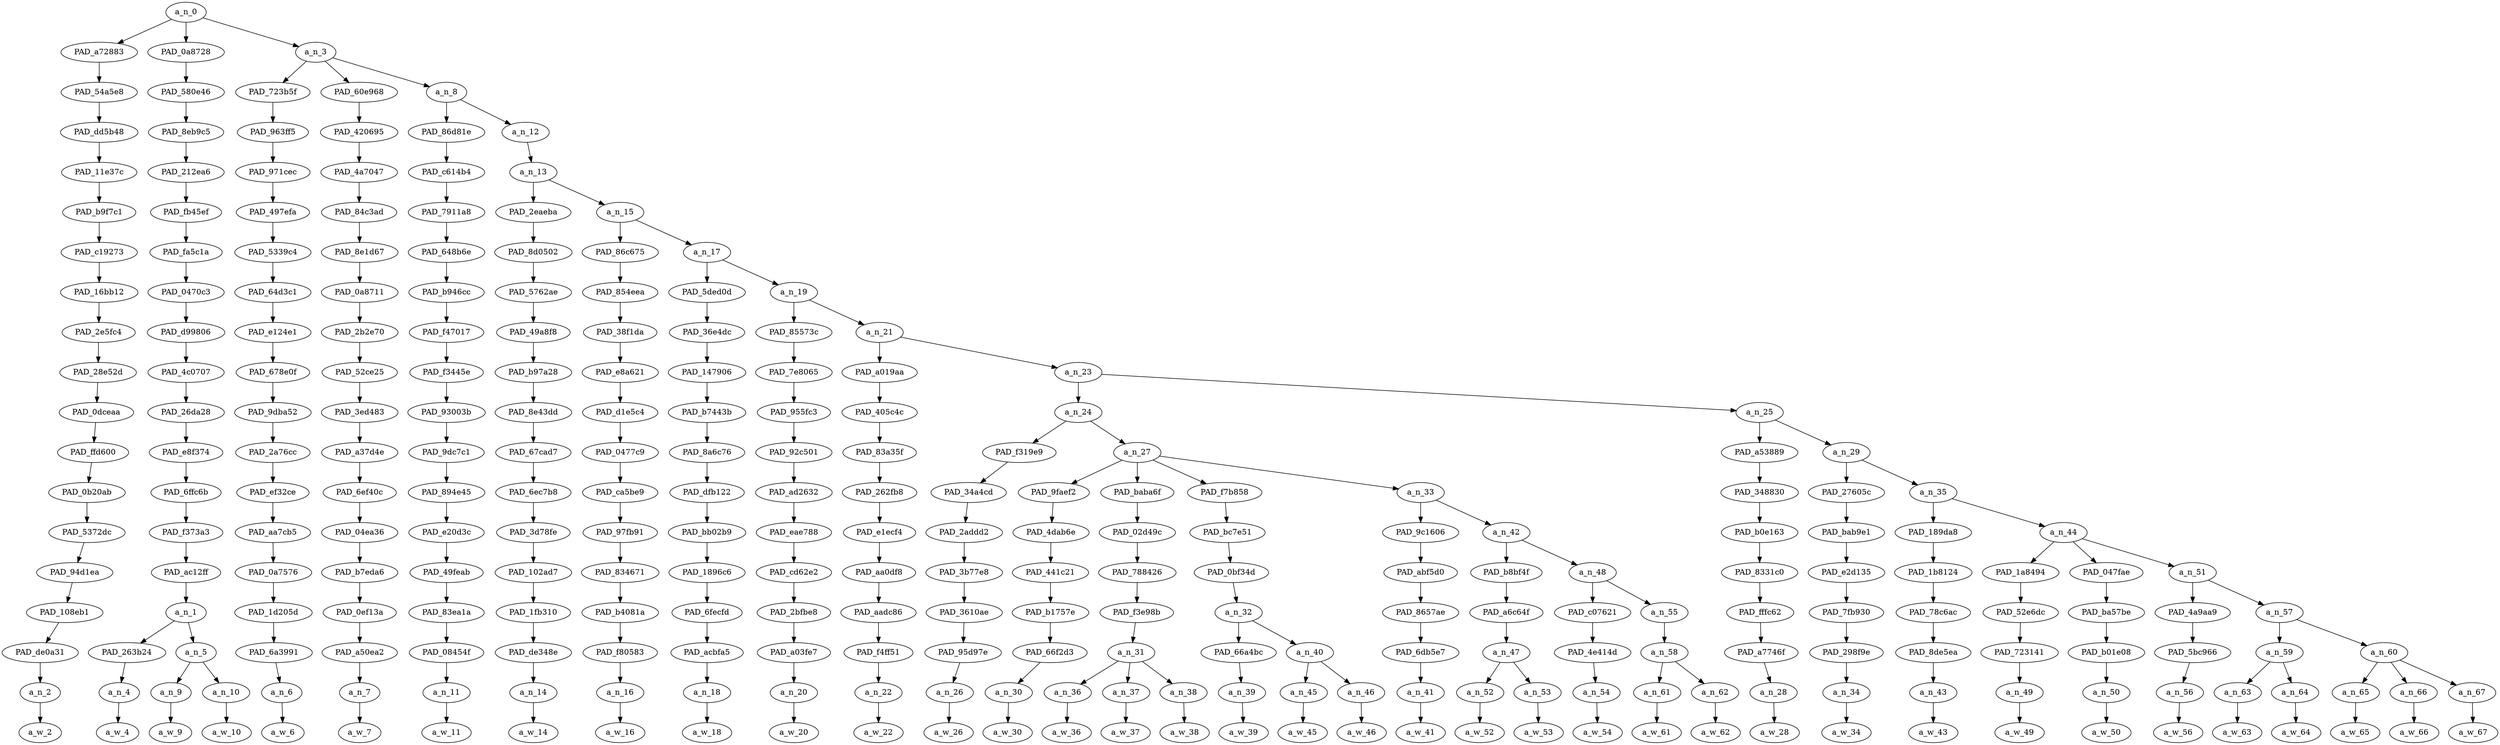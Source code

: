 strict digraph "" {
	a_n_0	[div_dir=1,
		index=0,
		level=18,
		pos="3.0411806459780095,18!",
		text_span="[0, 1, 2, 3, 4, 5, 6, 7, 8, 9, 10, 11, 12, 13, 14, 15, 16, 17, 18, 19, 20, 21, 22, 23, 24, 25, 26, 27, 28, 29, 30, 31, 32, 33, 34, \
35, 36]",
		value=1.00000001];
	PAD_a72883	[div_dir=1,
		index=1,
		level=17,
		pos="3.0,17!",
		text_span="[3]",
		value=0.02096313];
	a_n_0 -> PAD_a72883;
	PAD_0a8728	[div_dir=1,
		index=0,
		level=17,
		pos="0.75,17!",
		text_span="[0, 1, 2]",
		value=0.06828477];
	a_n_0 -> PAD_0a8728;
	a_n_3	[div_dir=1,
		index=2,
		level=17,
		pos="5.373541937934028,17!",
		text_span="[4, 5, 6, 7, 8, 9, 10, 11, 12, 13, 14, 15, 16, 17, 18, 19, 20, 21, 22, 23, 24, 25, 26, 27, 28, 29, 30, 31, 32, 33, 34, 35, 36]",
		value=0.91048729];
	a_n_0 -> a_n_3;
	PAD_54a5e8	[div_dir=1,
		index=1,
		level=16,
		pos="3.0,16!",
		text_span="[3]",
		value=0.02096313];
	PAD_a72883 -> PAD_54a5e8;
	PAD_dd5b48	[div_dir=1,
		index=1,
		level=15,
		pos="3.0,15!",
		text_span="[3]",
		value=0.02096313];
	PAD_54a5e8 -> PAD_dd5b48;
	PAD_11e37c	[div_dir=1,
		index=1,
		level=14,
		pos="3.0,14!",
		text_span="[3]",
		value=0.02096313];
	PAD_dd5b48 -> PAD_11e37c;
	PAD_b9f7c1	[div_dir=1,
		index=1,
		level=13,
		pos="3.0,13!",
		text_span="[3]",
		value=0.02096313];
	PAD_11e37c -> PAD_b9f7c1;
	PAD_c19273	[div_dir=1,
		index=1,
		level=12,
		pos="3.0,12!",
		text_span="[3]",
		value=0.02096313];
	PAD_b9f7c1 -> PAD_c19273;
	PAD_16bb12	[div_dir=1,
		index=1,
		level=11,
		pos="3.0,11!",
		text_span="[3]",
		value=0.02096313];
	PAD_c19273 -> PAD_16bb12;
	PAD_2e5fc4	[div_dir=1,
		index=1,
		level=10,
		pos="3.0,10!",
		text_span="[3]",
		value=0.02096313];
	PAD_16bb12 -> PAD_2e5fc4;
	PAD_28e52d	[div_dir=1,
		index=1,
		level=9,
		pos="3.0,9!",
		text_span="[3]",
		value=0.02096313];
	PAD_2e5fc4 -> PAD_28e52d;
	PAD_0dceaa	[div_dir=1,
		index=1,
		level=8,
		pos="3.0,8!",
		text_span="[3]",
		value=0.02096313];
	PAD_28e52d -> PAD_0dceaa;
	PAD_ffd600	[div_dir=1,
		index=1,
		level=7,
		pos="3.0,7!",
		text_span="[3]",
		value=0.02096313];
	PAD_0dceaa -> PAD_ffd600;
	PAD_0b20ab	[div_dir=1,
		index=1,
		level=6,
		pos="3.0,6!",
		text_span="[3]",
		value=0.02096313];
	PAD_ffd600 -> PAD_0b20ab;
	PAD_5372dc	[div_dir=1,
		index=1,
		level=5,
		pos="3.0,5!",
		text_span="[3]",
		value=0.02096313];
	PAD_0b20ab -> PAD_5372dc;
	PAD_94d1ea	[div_dir=1,
		index=1,
		level=4,
		pos="3.0,4!",
		text_span="[3]",
		value=0.02096313];
	PAD_5372dc -> PAD_94d1ea;
	PAD_108eb1	[div_dir=1,
		index=1,
		level=3,
		pos="3.0,3!",
		text_span="[3]",
		value=0.02096313];
	PAD_94d1ea -> PAD_108eb1;
	PAD_de0a31	[div_dir=1,
		index=2,
		level=2,
		pos="3.0,2!",
		text_span="[3]",
		value=0.02096313];
	PAD_108eb1 -> PAD_de0a31;
	a_n_2	[div_dir=1,
		index=3,
		level=1,
		pos="3.0,1!",
		text_span="[3]",
		value=0.02096313];
	PAD_de0a31 -> a_n_2;
	a_w_2	[div_dir=0,
		index=3,
		level=0,
		pos="3,0!",
		text_span="[3]",
		value=i];
	a_n_2 -> a_w_2;
	PAD_580e46	[div_dir=1,
		index=0,
		level=16,
		pos="0.75,16!",
		text_span="[0, 1, 2]",
		value=0.06828477];
	PAD_0a8728 -> PAD_580e46;
	PAD_8eb9c5	[div_dir=1,
		index=0,
		level=15,
		pos="0.75,15!",
		text_span="[0, 1, 2]",
		value=0.06828477];
	PAD_580e46 -> PAD_8eb9c5;
	PAD_212ea6	[div_dir=1,
		index=0,
		level=14,
		pos="0.75,14!",
		text_span="[0, 1, 2]",
		value=0.06828477];
	PAD_8eb9c5 -> PAD_212ea6;
	PAD_fb45ef	[div_dir=1,
		index=0,
		level=13,
		pos="0.75,13!",
		text_span="[0, 1, 2]",
		value=0.06828477];
	PAD_212ea6 -> PAD_fb45ef;
	PAD_fa5c1a	[div_dir=1,
		index=0,
		level=12,
		pos="0.75,12!",
		text_span="[0, 1, 2]",
		value=0.06828477];
	PAD_fb45ef -> PAD_fa5c1a;
	PAD_0470c3	[div_dir=1,
		index=0,
		level=11,
		pos="0.75,11!",
		text_span="[0, 1, 2]",
		value=0.06828477];
	PAD_fa5c1a -> PAD_0470c3;
	PAD_d99806	[div_dir=1,
		index=0,
		level=10,
		pos="0.75,10!",
		text_span="[0, 1, 2]",
		value=0.06828477];
	PAD_0470c3 -> PAD_d99806;
	PAD_4c0707	[div_dir=1,
		index=0,
		level=9,
		pos="0.75,9!",
		text_span="[0, 1, 2]",
		value=0.06828477];
	PAD_d99806 -> PAD_4c0707;
	PAD_26da28	[div_dir=1,
		index=0,
		level=8,
		pos="0.75,8!",
		text_span="[0, 1, 2]",
		value=0.06828477];
	PAD_4c0707 -> PAD_26da28;
	PAD_e8f374	[div_dir=1,
		index=0,
		level=7,
		pos="0.75,7!",
		text_span="[0, 1, 2]",
		value=0.06828477];
	PAD_26da28 -> PAD_e8f374;
	PAD_6ffc6b	[div_dir=1,
		index=0,
		level=6,
		pos="0.75,6!",
		text_span="[0, 1, 2]",
		value=0.06828477];
	PAD_e8f374 -> PAD_6ffc6b;
	PAD_f373a3	[div_dir=1,
		index=0,
		level=5,
		pos="0.75,5!",
		text_span="[0, 1, 2]",
		value=0.06828477];
	PAD_6ffc6b -> PAD_f373a3;
	PAD_ac12ff	[div_dir=1,
		index=0,
		level=4,
		pos="0.75,4!",
		text_span="[0, 1, 2]",
		value=0.06828477];
	PAD_f373a3 -> PAD_ac12ff;
	a_n_1	[div_dir=1,
		index=0,
		level=3,
		pos="0.75,3!",
		text_span="[0, 1, 2]",
		value=0.06828477];
	PAD_ac12ff -> a_n_1;
	PAD_263b24	[div_dir=1,
		index=0,
		level=2,
		pos="0.0,2!",
		text_span="[0]",
		value=0.01797186];
	a_n_1 -> PAD_263b24;
	a_n_5	[div_dir=1,
		index=1,
		level=2,
		pos="1.5,2!",
		text_span="[1, 2]",
		value=0.05006758];
	a_n_1 -> a_n_5;
	a_n_4	[div_dir=1,
		index=0,
		level=1,
		pos="0.0,1!",
		text_span="[0]",
		value=0.01797186];
	PAD_263b24 -> a_n_4;
	a_w_4	[div_dir=0,
		index=0,
		level=0,
		pos="0,0!",
		text_span="[0]",
		value=for];
	a_n_4 -> a_w_4;
	a_n_9	[div_dir=1,
		index=1,
		level=1,
		pos="1.0,1!",
		text_span="[1]",
		value=0.01650412];
	a_n_5 -> a_n_9;
	a_n_10	[div_dir=1,
		index=2,
		level=1,
		pos="2.0,1!",
		text_span="[2]",
		value=0.03339829];
	a_n_5 -> a_n_10;
	a_w_9	[div_dir=0,
		index=1,
		level=0,
		pos="1,0!",
		text_span="[1]",
		value=the];
	a_n_9 -> a_w_9;
	a_w_10	[div_dir=0,
		index=2,
		level=0,
		pos="2,0!",
		text_span="[2]",
		value=record];
	a_n_10 -> a_w_10;
	PAD_723b5f	[div_dir=1,
		index=2,
		level=16,
		pos="4.0,16!",
		text_span="[4]",
		value=0.01196690];
	a_n_3 -> PAD_723b5f;
	PAD_60e968	[div_dir=-1,
		index=3,
		level=16,
		pos="5.0,16!",
		text_span="[5]",
		value=0.01214819];
	a_n_3 -> PAD_60e968;
	a_n_8	[div_dir=1,
		index=4,
		level=16,
		pos="7.120625813802083,16!",
		text_span="[6, 7, 8, 9, 10, 11, 12, 13, 14, 15, 16, 17, 18, 19, 20, 21, 22, 23, 24, 25, 26, 27, 28, 29, 30, 31, 32, 33, 34, 35, 36]",
		value=0.88617984];
	a_n_3 -> a_n_8;
	PAD_963ff5	[div_dir=1,
		index=2,
		level=15,
		pos="4.0,15!",
		text_span="[4]",
		value=0.01196690];
	PAD_723b5f -> PAD_963ff5;
	PAD_971cec	[div_dir=1,
		index=2,
		level=14,
		pos="4.0,14!",
		text_span="[4]",
		value=0.01196690];
	PAD_963ff5 -> PAD_971cec;
	PAD_497efa	[div_dir=1,
		index=2,
		level=13,
		pos="4.0,13!",
		text_span="[4]",
		value=0.01196690];
	PAD_971cec -> PAD_497efa;
	PAD_5339c4	[div_dir=1,
		index=2,
		level=12,
		pos="4.0,12!",
		text_span="[4]",
		value=0.01196690];
	PAD_497efa -> PAD_5339c4;
	PAD_64d3c1	[div_dir=1,
		index=2,
		level=11,
		pos="4.0,11!",
		text_span="[4]",
		value=0.01196690];
	PAD_5339c4 -> PAD_64d3c1;
	PAD_e124e1	[div_dir=1,
		index=2,
		level=10,
		pos="4.0,10!",
		text_span="[4]",
		value=0.01196690];
	PAD_64d3c1 -> PAD_e124e1;
	PAD_678e0f	[div_dir=1,
		index=2,
		level=9,
		pos="4.0,9!",
		text_span="[4]",
		value=0.01196690];
	PAD_e124e1 -> PAD_678e0f;
	PAD_9dba52	[div_dir=1,
		index=2,
		level=8,
		pos="4.0,8!",
		text_span="[4]",
		value=0.01196690];
	PAD_678e0f -> PAD_9dba52;
	PAD_2a76cc	[div_dir=1,
		index=2,
		level=7,
		pos="4.0,7!",
		text_span="[4]",
		value=0.01196690];
	PAD_9dba52 -> PAD_2a76cc;
	PAD_ef32ce	[div_dir=1,
		index=2,
		level=6,
		pos="4.0,6!",
		text_span="[4]",
		value=0.01196690];
	PAD_2a76cc -> PAD_ef32ce;
	PAD_aa7cb5	[div_dir=1,
		index=2,
		level=5,
		pos="4.0,5!",
		text_span="[4]",
		value=0.01196690];
	PAD_ef32ce -> PAD_aa7cb5;
	PAD_0a7576	[div_dir=1,
		index=2,
		level=4,
		pos="4.0,4!",
		text_span="[4]",
		value=0.01196690];
	PAD_aa7cb5 -> PAD_0a7576;
	PAD_1d205d	[div_dir=1,
		index=2,
		level=3,
		pos="4.0,3!",
		text_span="[4]",
		value=0.01196690];
	PAD_0a7576 -> PAD_1d205d;
	PAD_6a3991	[div_dir=1,
		index=3,
		level=2,
		pos="4.0,2!",
		text_span="[4]",
		value=0.01196690];
	PAD_1d205d -> PAD_6a3991;
	a_n_6	[div_dir=1,
		index=4,
		level=1,
		pos="4.0,1!",
		text_span="[4]",
		value=0.01196690];
	PAD_6a3991 -> a_n_6;
	a_w_6	[div_dir=0,
		index=4,
		level=0,
		pos="4,0!",
		text_span="[4]",
		value=do];
	a_n_6 -> a_w_6;
	PAD_420695	[div_dir=-1,
		index=3,
		level=15,
		pos="5.0,15!",
		text_span="[5]",
		value=0.01214819];
	PAD_60e968 -> PAD_420695;
	PAD_4a7047	[div_dir=-1,
		index=3,
		level=14,
		pos="5.0,14!",
		text_span="[5]",
		value=0.01214819];
	PAD_420695 -> PAD_4a7047;
	PAD_84c3ad	[div_dir=-1,
		index=3,
		level=13,
		pos="5.0,13!",
		text_span="[5]",
		value=0.01214819];
	PAD_4a7047 -> PAD_84c3ad;
	PAD_8e1d67	[div_dir=-1,
		index=3,
		level=12,
		pos="5.0,12!",
		text_span="[5]",
		value=0.01214819];
	PAD_84c3ad -> PAD_8e1d67;
	PAD_0a8711	[div_dir=-1,
		index=3,
		level=11,
		pos="5.0,11!",
		text_span="[5]",
		value=0.01214819];
	PAD_8e1d67 -> PAD_0a8711;
	PAD_2b2e70	[div_dir=-1,
		index=3,
		level=10,
		pos="5.0,10!",
		text_span="[5]",
		value=0.01214819];
	PAD_0a8711 -> PAD_2b2e70;
	PAD_52ce25	[div_dir=-1,
		index=3,
		level=9,
		pos="5.0,9!",
		text_span="[5]",
		value=0.01214819];
	PAD_2b2e70 -> PAD_52ce25;
	PAD_3ed483	[div_dir=-1,
		index=3,
		level=8,
		pos="5.0,8!",
		text_span="[5]",
		value=0.01214819];
	PAD_52ce25 -> PAD_3ed483;
	PAD_a37d4e	[div_dir=-1,
		index=3,
		level=7,
		pos="5.0,7!",
		text_span="[5]",
		value=0.01214819];
	PAD_3ed483 -> PAD_a37d4e;
	PAD_6ef40c	[div_dir=-1,
		index=3,
		level=6,
		pos="5.0,6!",
		text_span="[5]",
		value=0.01214819];
	PAD_a37d4e -> PAD_6ef40c;
	PAD_04ea36	[div_dir=-1,
		index=3,
		level=5,
		pos="5.0,5!",
		text_span="[5]",
		value=0.01214819];
	PAD_6ef40c -> PAD_04ea36;
	PAD_b7eda6	[div_dir=-1,
		index=3,
		level=4,
		pos="5.0,4!",
		text_span="[5]",
		value=0.01214819];
	PAD_04ea36 -> PAD_b7eda6;
	PAD_0ef13a	[div_dir=-1,
		index=3,
		level=3,
		pos="5.0,3!",
		text_span="[5]",
		value=0.01214819];
	PAD_b7eda6 -> PAD_0ef13a;
	PAD_a50ea2	[div_dir=-1,
		index=4,
		level=2,
		pos="5.0,2!",
		text_span="[5]",
		value=0.01214819];
	PAD_0ef13a -> PAD_a50ea2;
	a_n_7	[div_dir=-1,
		index=5,
		level=1,
		pos="5.0,1!",
		text_span="[5]",
		value=0.01214819];
	PAD_a50ea2 -> a_n_7;
	a_w_7	[div_dir=0,
		index=5,
		level=0,
		pos="5,0!",
		text_span="[5]",
		value=not];
	a_n_7 -> a_w_7;
	PAD_86d81e	[div_dir=1,
		index=4,
		level=15,
		pos="6.0,15!",
		text_span="[6]",
		value=0.01338490];
	a_n_8 -> PAD_86d81e;
	a_n_12	[div_dir=1,
		index=5,
		level=15,
		pos="8.241251627604166,15!",
		text_span="[7, 8, 9, 10, 11, 12, 13, 14, 15, 16, 17, 18, 19, 20, 21, 22, 23, 24, 25, 26, 27, 28, 29, 30, 31, 32, 33, 34, 35, 36]",
		value=0.87259808];
	a_n_8 -> a_n_12;
	PAD_c614b4	[div_dir=1,
		index=4,
		level=14,
		pos="6.0,14!",
		text_span="[6]",
		value=0.01338490];
	PAD_86d81e -> PAD_c614b4;
	PAD_7911a8	[div_dir=1,
		index=4,
		level=13,
		pos="6.0,13!",
		text_span="[6]",
		value=0.01338490];
	PAD_c614b4 -> PAD_7911a8;
	PAD_648b6e	[div_dir=1,
		index=4,
		level=12,
		pos="6.0,12!",
		text_span="[6]",
		value=0.01338490];
	PAD_7911a8 -> PAD_648b6e;
	PAD_b946cc	[div_dir=1,
		index=4,
		level=11,
		pos="6.0,11!",
		text_span="[6]",
		value=0.01338490];
	PAD_648b6e -> PAD_b946cc;
	PAD_f47017	[div_dir=1,
		index=4,
		level=10,
		pos="6.0,10!",
		text_span="[6]",
		value=0.01338490];
	PAD_b946cc -> PAD_f47017;
	PAD_f3445e	[div_dir=1,
		index=4,
		level=9,
		pos="6.0,9!",
		text_span="[6]",
		value=0.01338490];
	PAD_f47017 -> PAD_f3445e;
	PAD_93003b	[div_dir=1,
		index=4,
		level=8,
		pos="6.0,8!",
		text_span="[6]",
		value=0.01338490];
	PAD_f3445e -> PAD_93003b;
	PAD_9dc7c1	[div_dir=1,
		index=4,
		level=7,
		pos="6.0,7!",
		text_span="[6]",
		value=0.01338490];
	PAD_93003b -> PAD_9dc7c1;
	PAD_894e45	[div_dir=1,
		index=4,
		level=6,
		pos="6.0,6!",
		text_span="[6]",
		value=0.01338490];
	PAD_9dc7c1 -> PAD_894e45;
	PAD_e20d3c	[div_dir=1,
		index=4,
		level=5,
		pos="6.0,5!",
		text_span="[6]",
		value=0.01338490];
	PAD_894e45 -> PAD_e20d3c;
	PAD_49feab	[div_dir=1,
		index=4,
		level=4,
		pos="6.0,4!",
		text_span="[6]",
		value=0.01338490];
	PAD_e20d3c -> PAD_49feab;
	PAD_83ea1a	[div_dir=1,
		index=4,
		level=3,
		pos="6.0,3!",
		text_span="[6]",
		value=0.01338490];
	PAD_49feab -> PAD_83ea1a;
	PAD_08454f	[div_dir=1,
		index=5,
		level=2,
		pos="6.0,2!",
		text_span="[6]",
		value=0.01338490];
	PAD_83ea1a -> PAD_08454f;
	a_n_11	[div_dir=1,
		index=6,
		level=1,
		pos="6.0,1!",
		text_span="[6]",
		value=0.01338490];
	PAD_08454f -> a_n_11;
	a_w_11	[div_dir=0,
		index=6,
		level=0,
		pos="6,0!",
		text_span="[6]",
		value=think];
	a_n_11 -> a_w_11;
	a_n_13	[div_dir=1,
		index=5,
		level=14,
		pos="8.241251627604166,14!",
		text_span="[7, 8, 9, 10, 11, 12, 13, 14, 15, 16, 17, 18, 19, 20, 21, 22, 23, 24, 25, 26, 27, 28, 29, 30, 31, 32, 33, 34, 35, 36]",
		value=0.87240429];
	a_n_12 -> a_n_13;
	PAD_2eaeba	[div_dir=1,
		index=5,
		level=13,
		pos="7.0,13!",
		text_span="[7]",
		value=0.01043287];
	a_n_13 -> PAD_2eaeba;
	a_n_15	[div_dir=1,
		index=6,
		level=13,
		pos="9.482503255208332,13!",
		text_span="[8, 9, 10, 11, 12, 13, 14, 15, 16, 17, 18, 19, 20, 21, 22, 23, 24, 25, 26, 27, 28, 29, 30, 31, 32, 33, 34, 35, 36]",
		value=0.86177763];
	a_n_13 -> a_n_15;
	PAD_8d0502	[div_dir=1,
		index=5,
		level=12,
		pos="7.0,12!",
		text_span="[7]",
		value=0.01043287];
	PAD_2eaeba -> PAD_8d0502;
	PAD_5762ae	[div_dir=1,
		index=5,
		level=11,
		pos="7.0,11!",
		text_span="[7]",
		value=0.01043287];
	PAD_8d0502 -> PAD_5762ae;
	PAD_49a8f8	[div_dir=1,
		index=5,
		level=10,
		pos="7.0,10!",
		text_span="[7]",
		value=0.01043287];
	PAD_5762ae -> PAD_49a8f8;
	PAD_b97a28	[div_dir=1,
		index=5,
		level=9,
		pos="7.0,9!",
		text_span="[7]",
		value=0.01043287];
	PAD_49a8f8 -> PAD_b97a28;
	PAD_8e43dd	[div_dir=1,
		index=5,
		level=8,
		pos="7.0,8!",
		text_span="[7]",
		value=0.01043287];
	PAD_b97a28 -> PAD_8e43dd;
	PAD_67cad7	[div_dir=1,
		index=5,
		level=7,
		pos="7.0,7!",
		text_span="[7]",
		value=0.01043287];
	PAD_8e43dd -> PAD_67cad7;
	PAD_6ec7b8	[div_dir=1,
		index=5,
		level=6,
		pos="7.0,6!",
		text_span="[7]",
		value=0.01043287];
	PAD_67cad7 -> PAD_6ec7b8;
	PAD_3d78fe	[div_dir=1,
		index=5,
		level=5,
		pos="7.0,5!",
		text_span="[7]",
		value=0.01043287];
	PAD_6ec7b8 -> PAD_3d78fe;
	PAD_102ad7	[div_dir=1,
		index=5,
		level=4,
		pos="7.0,4!",
		text_span="[7]",
		value=0.01043287];
	PAD_3d78fe -> PAD_102ad7;
	PAD_1fb310	[div_dir=1,
		index=5,
		level=3,
		pos="7.0,3!",
		text_span="[7]",
		value=0.01043287];
	PAD_102ad7 -> PAD_1fb310;
	PAD_de348e	[div_dir=1,
		index=6,
		level=2,
		pos="7.0,2!",
		text_span="[7]",
		value=0.01043287];
	PAD_1fb310 -> PAD_de348e;
	a_n_14	[div_dir=1,
		index=7,
		level=1,
		pos="7.0,1!",
		text_span="[7]",
		value=0.01043287];
	PAD_de348e -> a_n_14;
	a_w_14	[div_dir=0,
		index=7,
		level=0,
		pos="7,0!",
		text_span="[7]",
		value=it];
	a_n_14 -> a_w_14;
	PAD_86c675	[div_dir=1,
		index=6,
		level=12,
		pos="8.0,12!",
		text_span="[8]",
		value=0.01138231];
	a_n_15 -> PAD_86c675;
	a_n_17	[div_dir=1,
		index=7,
		level=12,
		pos="10.965006510416666,12!",
		text_span="[9, 10, 11, 12, 13, 14, 15, 16, 17, 18, 19, 20, 21, 22, 23, 24, 25, 26, 27, 28, 29, 30, 31, 32, 33, 34, 35, 36]",
		value=0.85020314];
	a_n_15 -> a_n_17;
	PAD_854eea	[div_dir=1,
		index=6,
		level=11,
		pos="8.0,11!",
		text_span="[8]",
		value=0.01138231];
	PAD_86c675 -> PAD_854eea;
	PAD_38f1da	[div_dir=1,
		index=6,
		level=10,
		pos="8.0,10!",
		text_span="[8]",
		value=0.01138231];
	PAD_854eea -> PAD_38f1da;
	PAD_e8a621	[div_dir=1,
		index=6,
		level=9,
		pos="8.0,9!",
		text_span="[8]",
		value=0.01138231];
	PAD_38f1da -> PAD_e8a621;
	PAD_d1e5c4	[div_dir=1,
		index=6,
		level=8,
		pos="8.0,8!",
		text_span="[8]",
		value=0.01138231];
	PAD_e8a621 -> PAD_d1e5c4;
	PAD_0477c9	[div_dir=1,
		index=6,
		level=7,
		pos="8.0,7!",
		text_span="[8]",
		value=0.01138231];
	PAD_d1e5c4 -> PAD_0477c9;
	PAD_ca5be9	[div_dir=1,
		index=6,
		level=6,
		pos="8.0,6!",
		text_span="[8]",
		value=0.01138231];
	PAD_0477c9 -> PAD_ca5be9;
	PAD_97fb91	[div_dir=1,
		index=6,
		level=5,
		pos="8.0,5!",
		text_span="[8]",
		value=0.01138231];
	PAD_ca5be9 -> PAD_97fb91;
	PAD_834671	[div_dir=1,
		index=6,
		level=4,
		pos="8.0,4!",
		text_span="[8]",
		value=0.01138231];
	PAD_97fb91 -> PAD_834671;
	PAD_b4081a	[div_dir=1,
		index=6,
		level=3,
		pos="8.0,3!",
		text_span="[8]",
		value=0.01138231];
	PAD_834671 -> PAD_b4081a;
	PAD_f80583	[div_dir=1,
		index=7,
		level=2,
		pos="8.0,2!",
		text_span="[8]",
		value=0.01138231];
	PAD_b4081a -> PAD_f80583;
	a_n_16	[div_dir=1,
		index=8,
		level=1,
		pos="8.0,1!",
		text_span="[8]",
		value=0.01138231];
	PAD_f80583 -> a_n_16;
	a_w_16	[div_dir=0,
		index=8,
		level=0,
		pos="8,0!",
		text_span="[8]",
		value=can];
	a_n_16 -> a_w_16;
	PAD_5ded0d	[div_dir=1,
		index=7,
		level=11,
		pos="9.0,11!",
		text_span="[9]",
		value=0.01021835];
	a_n_17 -> PAD_5ded0d;
	a_n_19	[div_dir=1,
		index=8,
		level=11,
		pos="12.930013020833332,11!",
		text_span="[10, 11, 12, 13, 14, 15, 16, 17, 18, 19, 20, 21, 22, 23, 24, 25, 26, 27, 28, 29, 30, 31, 32, 33, 34, 35, 36]",
		value=0.83979166];
	a_n_17 -> a_n_19;
	PAD_36e4dc	[div_dir=1,
		index=7,
		level=10,
		pos="9.0,10!",
		text_span="[9]",
		value=0.01021835];
	PAD_5ded0d -> PAD_36e4dc;
	PAD_147906	[div_dir=1,
		index=7,
		level=9,
		pos="9.0,9!",
		text_span="[9]",
		value=0.01021835];
	PAD_36e4dc -> PAD_147906;
	PAD_b7443b	[div_dir=1,
		index=7,
		level=8,
		pos="9.0,8!",
		text_span="[9]",
		value=0.01021835];
	PAD_147906 -> PAD_b7443b;
	PAD_8a6c76	[div_dir=1,
		index=7,
		level=7,
		pos="9.0,7!",
		text_span="[9]",
		value=0.01021835];
	PAD_b7443b -> PAD_8a6c76;
	PAD_dfb122	[div_dir=1,
		index=7,
		level=6,
		pos="9.0,6!",
		text_span="[9]",
		value=0.01021835];
	PAD_8a6c76 -> PAD_dfb122;
	PAD_bb02b9	[div_dir=1,
		index=7,
		level=5,
		pos="9.0,5!",
		text_span="[9]",
		value=0.01021835];
	PAD_dfb122 -> PAD_bb02b9;
	PAD_1896c6	[div_dir=1,
		index=7,
		level=4,
		pos="9.0,4!",
		text_span="[9]",
		value=0.01021835];
	PAD_bb02b9 -> PAD_1896c6;
	PAD_6fecfd	[div_dir=1,
		index=7,
		level=3,
		pos="9.0,3!",
		text_span="[9]",
		value=0.01021835];
	PAD_1896c6 -> PAD_6fecfd;
	PAD_acbfa5	[div_dir=1,
		index=8,
		level=2,
		pos="9.0,2!",
		text_span="[9]",
		value=0.01021835];
	PAD_6fecfd -> PAD_acbfa5;
	a_n_18	[div_dir=1,
		index=9,
		level=1,
		pos="9.0,1!",
		text_span="[9]",
		value=0.01021835];
	PAD_acbfa5 -> a_n_18;
	a_w_18	[div_dir=0,
		index=9,
		level=0,
		pos="9,0!",
		text_span="[9]",
		value=be];
	a_n_18 -> a_w_18;
	PAD_85573c	[div_dir=-1,
		index=8,
		level=10,
		pos="10.0,10!",
		text_span="[10]",
		value=0.02140451];
	a_n_19 -> PAD_85573c;
	a_n_21	[div_dir=1,
		index=9,
		level=10,
		pos="15.860026041666666,10!",
		text_span="[11, 12, 13, 14, 15, 16, 17, 18, 19, 20, 21, 22, 23, 24, 25, 26, 27, 28, 29, 30, 31, 32, 33, 34, 35, 36]",
		value=0.81819138];
	a_n_19 -> a_n_21;
	PAD_7e8065	[div_dir=-1,
		index=8,
		level=9,
		pos="10.0,9!",
		text_span="[10]",
		value=0.02140451];
	PAD_85573c -> PAD_7e8065;
	PAD_955fc3	[div_dir=-1,
		index=8,
		level=8,
		pos="10.0,8!",
		text_span="[10]",
		value=0.02140451];
	PAD_7e8065 -> PAD_955fc3;
	PAD_92c501	[div_dir=-1,
		index=8,
		level=7,
		pos="10.0,7!",
		text_span="[10]",
		value=0.02140451];
	PAD_955fc3 -> PAD_92c501;
	PAD_ad2632	[div_dir=-1,
		index=8,
		level=6,
		pos="10.0,6!",
		text_span="[10]",
		value=0.02140451];
	PAD_92c501 -> PAD_ad2632;
	PAD_eae788	[div_dir=-1,
		index=8,
		level=5,
		pos="10.0,5!",
		text_span="[10]",
		value=0.02140451];
	PAD_ad2632 -> PAD_eae788;
	PAD_cd62e2	[div_dir=-1,
		index=8,
		level=4,
		pos="10.0,4!",
		text_span="[10]",
		value=0.02140451];
	PAD_eae788 -> PAD_cd62e2;
	PAD_2bfbe8	[div_dir=-1,
		index=8,
		level=3,
		pos="10.0,3!",
		text_span="[10]",
		value=0.02140451];
	PAD_cd62e2 -> PAD_2bfbe8;
	PAD_a03fe7	[div_dir=-1,
		index=9,
		level=2,
		pos="10.0,2!",
		text_span="[10]",
		value=0.02140451];
	PAD_2bfbe8 -> PAD_a03fe7;
	a_n_20	[div_dir=-1,
		index=10,
		level=1,
		pos="10.0,1!",
		text_span="[10]",
		value=0.02140451];
	PAD_a03fe7 -> a_n_20;
	a_w_20	[div_dir=0,
		index=10,
		level=0,
		pos="10,0!",
		text_span="[10]",
		value=denied];
	a_n_20 -> a_w_20;
	PAD_a019aa	[div_dir=-1,
		index=9,
		level=9,
		pos="11.0,9!",
		text_span="[11]",
		value=0.03374326];
	a_n_21 -> PAD_a019aa;
	a_n_23	[div_dir=1,
		index=10,
		level=9,
		pos="20.720052083333332,9!",
		text_span="[12, 13, 14, 15, 16, 17, 18, 19, 20, 21, 22, 23, 24, 25, 26, 27, 28, 29, 30, 31, 32, 33, 34, 35, 36]",
		value=0.78423621];
	a_n_21 -> a_n_23;
	PAD_405c4c	[div_dir=-1,
		index=9,
		level=8,
		pos="11.0,8!",
		text_span="[11]",
		value=0.03374326];
	PAD_a019aa -> PAD_405c4c;
	PAD_83a35f	[div_dir=-1,
		index=9,
		level=7,
		pos="11.0,7!",
		text_span="[11]",
		value=0.03374326];
	PAD_405c4c -> PAD_83a35f;
	PAD_262fb8	[div_dir=-1,
		index=9,
		level=6,
		pos="11.0,6!",
		text_span="[11]",
		value=0.03374326];
	PAD_83a35f -> PAD_262fb8;
	PAD_e1ecf4	[div_dir=-1,
		index=9,
		level=5,
		pos="11.0,5!",
		text_span="[11]",
		value=0.03374326];
	PAD_262fb8 -> PAD_e1ecf4;
	PAD_aa0df8	[div_dir=-1,
		index=9,
		level=4,
		pos="11.0,4!",
		text_span="[11]",
		value=0.03374326];
	PAD_e1ecf4 -> PAD_aa0df8;
	PAD_aadc86	[div_dir=-1,
		index=9,
		level=3,
		pos="11.0,3!",
		text_span="[11]",
		value=0.03374326];
	PAD_aa0df8 -> PAD_aadc86;
	PAD_f4ff51	[div_dir=-1,
		index=10,
		level=2,
		pos="11.0,2!",
		text_span="[11]",
		value=0.03374326];
	PAD_aadc86 -> PAD_f4ff51;
	a_n_22	[div_dir=-1,
		index=11,
		level=1,
		pos="11.0,1!",
		text_span="[11]",
		value=0.03374326];
	PAD_f4ff51 -> a_n_22;
	a_w_22	[div_dir=0,
		index=11,
		level=0,
		pos="11,0!",
		text_span="[11]",
		value=that];
	a_n_22 -> a_w_22;
	a_n_24	[div_dir=1,
		index=10,
		level=8,
		pos="14.3828125,8!",
		text_span="[12, 13, 14, 15, 16, 17, 18, 19, 20, 21, 22, 23, 24, 25]",
		value=0.48706334];
	a_n_23 -> a_n_24;
	a_n_25	[div_dir=1,
		index=11,
		level=8,
		pos="27.057291666666664,8!",
		text_span="[26, 27, 28, 29, 30, 31, 32, 33, 34, 35, 36]",
		value=0.29690468];
	a_n_23 -> a_n_25;
	PAD_f319e9	[div_dir=1,
		index=10,
		level=7,
		pos="12.0,7!",
		text_span="[12]",
		value=0.12777247];
	a_n_24 -> PAD_f319e9;
	a_n_27	[div_dir=1,
		index=11,
		level=7,
		pos="16.765625,7!",
		text_span="[13, 14, 15, 16, 17, 18, 19, 20, 21, 22, 23, 24, 25]",
		value=0.35903482];
	a_n_24 -> a_n_27;
	PAD_34a4cd	[div_dir=1,
		index=10,
		level=6,
		pos="12.0,6!",
		text_span="[12]",
		value=0.12777247];
	PAD_f319e9 -> PAD_34a4cd;
	PAD_2addd2	[div_dir=1,
		index=10,
		level=5,
		pos="12.0,5!",
		text_span="[12]",
		value=0.12777247];
	PAD_34a4cd -> PAD_2addd2;
	PAD_3b77e8	[div_dir=1,
		index=10,
		level=4,
		pos="12.0,4!",
		text_span="[12]",
		value=0.12777247];
	PAD_2addd2 -> PAD_3b77e8;
	PAD_3610ae	[div_dir=1,
		index=10,
		level=3,
		pos="12.0,3!",
		text_span="[12]",
		value=0.12777247];
	PAD_3b77e8 -> PAD_3610ae;
	PAD_95d97e	[div_dir=1,
		index=11,
		level=2,
		pos="12.0,2!",
		text_span="[12]",
		value=0.12777247];
	PAD_3610ae -> PAD_95d97e;
	a_n_26	[div_dir=1,
		index=12,
		level=1,
		pos="12.0,1!",
		text_span="[12]",
		value=0.12777247];
	PAD_95d97e -> a_n_26;
	a_w_26	[div_dir=0,
		index=12,
		level=0,
		pos="12,0!",
		text_span="[12]",
		value=jews];
	a_n_26 -> a_w_26;
	PAD_9faef2	[div_dir=1,
		index=11,
		level=6,
		pos="13.0,6!",
		text_span="[13]",
		value=0.03054281];
	a_n_27 -> PAD_9faef2;
	PAD_baba6f	[div_dir=-1,
		index=12,
		level=6,
		pos="15.0,6!",
		text_span="[14, 15, 16]",
		value=0.15398045];
	a_n_27 -> PAD_baba6f;
	PAD_f7b858	[div_dir=1,
		index=13,
		level=6,
		pos="17.75,6!",
		text_span="[17, 18, 19]",
		value=0.04334231];
	a_n_27 -> PAD_f7b858;
	a_n_33	[div_dir=1,
		index=14,
		level=6,
		pos="21.3125,6!",
		text_span="[20, 21, 22, 23, 24, 25]",
		value=0.13115818];
	a_n_27 -> a_n_33;
	PAD_4dab6e	[div_dir=1,
		index=11,
		level=5,
		pos="13.0,5!",
		text_span="[13]",
		value=0.03054281];
	PAD_9faef2 -> PAD_4dab6e;
	PAD_441c21	[div_dir=1,
		index=11,
		level=4,
		pos="13.0,4!",
		text_span="[13]",
		value=0.03054281];
	PAD_4dab6e -> PAD_441c21;
	PAD_b1757e	[div_dir=1,
		index=11,
		level=3,
		pos="13.0,3!",
		text_span="[13]",
		value=0.03054281];
	PAD_441c21 -> PAD_b1757e;
	PAD_66f2d3	[div_dir=1,
		index=12,
		level=2,
		pos="13.0,2!",
		text_span="[13]",
		value=0.03054281];
	PAD_b1757e -> PAD_66f2d3;
	a_n_30	[div_dir=1,
		index=13,
		level=1,
		pos="13.0,1!",
		text_span="[13]",
		value=0.03054281];
	PAD_66f2d3 -> a_n_30;
	a_w_30	[div_dir=0,
		index=13,
		level=0,
		pos="13,0!",
		text_span="[13]",
		value=are];
	a_n_30 -> a_w_30;
	PAD_02d49c	[div_dir=-1,
		index=12,
		level=5,
		pos="15.0,5!",
		text_span="[14, 15, 16]",
		value=0.15398045];
	PAD_baba6f -> PAD_02d49c;
	PAD_788426	[div_dir=-1,
		index=12,
		level=4,
		pos="15.0,4!",
		text_span="[14, 15, 16]",
		value=0.15398045];
	PAD_02d49c -> PAD_788426;
	PAD_f3e98b	[div_dir=-1,
		index=12,
		level=3,
		pos="15.0,3!",
		text_span="[14, 15, 16]",
		value=0.15398045];
	PAD_788426 -> PAD_f3e98b;
	a_n_31	[div_dir=-1,
		index=13,
		level=2,
		pos="15.0,2!",
		text_span="[14, 15, 16]",
		value=0.15398045];
	PAD_f3e98b -> a_n_31;
	a_n_36	[div_dir=-1,
		index=14,
		level=1,
		pos="14.0,1!",
		text_span="[14]",
		value=0.11287138];
	a_n_31 -> a_n_36;
	a_n_37	[div_dir=-1,
		index=15,
		level=1,
		pos="15.0,1!",
		text_span="[15]",
		value=0.01373903];
	a_n_31 -> a_n_37;
	a_n_38	[div_dir=1,
		index=16,
		level=1,
		pos="16.0,1!",
		text_span="[16]",
		value=0.02723219];
	a_n_31 -> a_n_38;
	a_w_36	[div_dir=0,
		index=14,
		level=0,
		pos="14,0!",
		text_span="[14]",
		value=nepotistic];
	a_n_36 -> a_w_36;
	a_w_37	[div_dir=0,
		index=15,
		level=0,
		pos="15,0!",
		text_span="[15]",
		value=and];
	a_n_37 -> a_w_37;
	a_w_38	[div_dir=0,
		index=16,
		level=0,
		pos="16,0!",
		text_span="[16]",
		value=intelligent];
	a_n_38 -> a_w_38;
	PAD_bc7e51	[div_dir=1,
		index=13,
		level=5,
		pos="17.75,5!",
		text_span="[17, 18, 19]",
		value=0.04334231];
	PAD_f7b858 -> PAD_bc7e51;
	PAD_0bf34d	[div_dir=1,
		index=13,
		level=4,
		pos="17.75,4!",
		text_span="[17, 18, 19]",
		value=0.04334231];
	PAD_bc7e51 -> PAD_0bf34d;
	a_n_32	[div_dir=1,
		index=13,
		level=3,
		pos="17.75,3!",
		text_span="[17, 18, 19]",
		value=0.04334231];
	PAD_0bf34d -> a_n_32;
	PAD_66a4bc	[div_dir=1,
		index=14,
		level=2,
		pos="17.0,2!",
		text_span="[17]",
		value=0.01383287];
	a_n_32 -> PAD_66a4bc;
	a_n_40	[div_dir=1,
		index=15,
		level=2,
		pos="18.5,2!",
		text_span="[18, 19]",
		value=0.02944968];
	a_n_32 -> a_n_40;
	a_n_39	[div_dir=1,
		index=17,
		level=1,
		pos="17.0,1!",
		text_span="[17]",
		value=0.01383287];
	PAD_66a4bc -> a_n_39;
	a_w_39	[div_dir=0,
		index=17,
		level=0,
		pos="17,0!",
		text_span="[17]",
		value=with];
	a_n_39 -> a_w_39;
	a_n_45	[div_dir=1,
		index=18,
		level=1,
		pos="18.0,1!",
		text_span="[18]",
		value=0.01290132];
	a_n_40 -> a_n_45;
	a_n_46	[div_dir=-1,
		index=19,
		level=1,
		pos="19.0,1!",
		text_span="[19]",
		value=0.01650784];
	a_n_40 -> a_n_46;
	a_w_45	[div_dir=0,
		index=18,
		level=0,
		pos="18,0!",
		text_span="[18]",
		value=a];
	a_n_45 -> a_w_45;
	a_w_46	[div_dir=0,
		index=19,
		level=0,
		pos="19,0!",
		text_span="[19]",
		value=strong];
	a_n_46 -> a_w_46;
	PAD_9c1606	[div_dir=-1,
		index=14,
		level=5,
		pos="20.0,5!",
		text_span="[20]",
		value=0.01788287];
	a_n_33 -> PAD_9c1606;
	a_n_42	[div_dir=1,
		index=15,
		level=5,
		pos="22.625,5!",
		text_span="[21, 22, 23, 24, 25]",
		value=0.11319301];
	a_n_33 -> a_n_42;
	PAD_abf5d0	[div_dir=-1,
		index=14,
		level=4,
		pos="20.0,4!",
		text_span="[20]",
		value=0.01788287];
	PAD_9c1606 -> PAD_abf5d0;
	PAD_8657ae	[div_dir=-1,
		index=14,
		level=3,
		pos="20.0,3!",
		text_span="[20]",
		value=0.01788287];
	PAD_abf5d0 -> PAD_8657ae;
	PAD_6db5e7	[div_dir=-1,
		index=16,
		level=2,
		pos="20.0,2!",
		text_span="[20]",
		value=0.01788287];
	PAD_8657ae -> PAD_6db5e7;
	a_n_41	[div_dir=-1,
		index=20,
		level=1,
		pos="20.0,1!",
		text_span="[20]",
		value=0.01788287];
	PAD_6db5e7 -> a_n_41;
	a_w_41	[div_dir=0,
		index=20,
		level=0,
		pos="20,0!",
		text_span="[20]",
		value=in];
	a_n_41 -> a_w_41;
	PAD_b8bf4f	[div_dir=1,
		index=15,
		level=4,
		pos="21.5,4!",
		text_span="[21, 22]",
		value=0.05174316];
	a_n_42 -> PAD_b8bf4f;
	a_n_48	[div_dir=1,
		index=16,
		level=4,
		pos="23.75,4!",
		text_span="[23, 24, 25]",
		value=0.06131939];
	a_n_42 -> a_n_48;
	PAD_a6c64f	[div_dir=1,
		index=15,
		level=3,
		pos="21.5,3!",
		text_span="[21, 22]",
		value=0.05174316];
	PAD_b8bf4f -> PAD_a6c64f;
	a_n_47	[div_dir=1,
		index=17,
		level=2,
		pos="21.5,2!",
		text_span="[21, 22]",
		value=0.05174316];
	PAD_a6c64f -> a_n_47;
	a_n_52	[div_dir=-1,
		index=21,
		level=1,
		pos="21.0,1!",
		text_span="[21]",
		value=0.02949757];
	a_n_47 -> a_n_52;
	a_n_53	[div_dir=1,
		index=22,
		level=1,
		pos="22.0,1!",
		text_span="[22]",
		value=0.02220565];
	a_n_47 -> a_n_53;
	a_w_52	[div_dir=0,
		index=21,
		level=0,
		pos="21,0!",
		text_span="[21]",
		value=group];
	a_n_52 -> a_w_52;
	a_w_53	[div_dir=0,
		index=22,
		level=0,
		pos="22,0!",
		text_span="[22]",
		value=preference];
	a_n_53 -> a_w_53;
	PAD_c07621	[div_dir=1,
		index=16,
		level=3,
		pos="23.0,3!",
		text_span="[23]",
		value=0.01377832];
	a_n_48 -> PAD_c07621;
	a_n_55	[div_dir=1,
		index=17,
		level=3,
		pos="24.5,3!",
		text_span="[24, 25]",
		value=0.04740986];
	a_n_48 -> a_n_55;
	PAD_4e414d	[div_dir=1,
		index=18,
		level=2,
		pos="23.0,2!",
		text_span="[23]",
		value=0.01377832];
	PAD_c07621 -> PAD_4e414d;
	a_n_54	[div_dir=1,
		index=23,
		level=1,
		pos="23.0,1!",
		text_span="[23]",
		value=0.01377832];
	PAD_4e414d -> a_n_54;
	a_w_54	[div_dir=0,
		index=23,
		level=0,
		pos="23,0!",
		text_span="[23]",
		value=what];
	a_n_54 -> a_w_54;
	a_n_58	[div_dir=1,
		index=19,
		level=2,
		pos="24.5,2!",
		text_span="[24, 25]",
		value=0.04729702];
	a_n_55 -> a_n_58;
	a_n_61	[div_dir=1,
		index=24,
		level=1,
		pos="24.0,1!",
		text_span="[24]",
		value=0.02994786];
	a_n_58 -> a_n_61;
	a_n_62	[div_dir=1,
		index=25,
		level=1,
		pos="25.0,1!",
		text_span="[25]",
		value=0.01723632];
	a_n_58 -> a_n_62;
	a_w_61	[div_dir=0,
		index=24,
		level=0,
		pos="24,0!",
		text_span="[24]",
		value=bothers];
	a_n_61 -> a_w_61;
	a_w_62	[div_dir=0,
		index=25,
		level=0,
		pos="25,0!",
		text_span="[25]",
		value=me];
	a_n_62 -> a_w_62;
	PAD_a53889	[div_dir=1,
		index=12,
		level=7,
		pos="26.0,7!",
		text_span="[26]",
		value=0.01308778];
	a_n_25 -> PAD_a53889;
	a_n_29	[div_dir=1,
		index=13,
		level=7,
		pos="28.114583333333332,7!",
		text_span="[27, 28, 29, 30, 31, 32, 33, 34, 35, 36]",
		value=0.28370077];
	a_n_25 -> a_n_29;
	PAD_348830	[div_dir=1,
		index=15,
		level=6,
		pos="26.0,6!",
		text_span="[26]",
		value=0.01308778];
	PAD_a53889 -> PAD_348830;
	PAD_b0e163	[div_dir=1,
		index=16,
		level=5,
		pos="26.0,5!",
		text_span="[26]",
		value=0.01308778];
	PAD_348830 -> PAD_b0e163;
	PAD_8331c0	[div_dir=1,
		index=17,
		level=4,
		pos="26.0,4!",
		text_span="[26]",
		value=0.01308778];
	PAD_b0e163 -> PAD_8331c0;
	PAD_fffc62	[div_dir=1,
		index=18,
		level=3,
		pos="26.0,3!",
		text_span="[26]",
		value=0.01308778];
	PAD_8331c0 -> PAD_fffc62;
	PAD_a7746f	[div_dir=1,
		index=20,
		level=2,
		pos="26.0,2!",
		text_span="[26]",
		value=0.01308778];
	PAD_fffc62 -> PAD_a7746f;
	a_n_28	[div_dir=1,
		index=26,
		level=1,
		pos="26.0,1!",
		text_span="[26]",
		value=0.01308778];
	PAD_a7746f -> a_n_28;
	a_w_28	[div_dir=0,
		index=26,
		level=0,
		pos="26,0!",
		text_span="[26]",
		value=is];
	a_n_28 -> a_w_28;
	PAD_27605c	[div_dir=1,
		index=16,
		level=6,
		pos="27.0,6!",
		text_span="[27]",
		value=0.01150385];
	a_n_29 -> PAD_27605c;
	a_n_35	[div_dir=1,
		index=17,
		level=6,
		pos="29.229166666666664,6!",
		text_span="[28, 29, 30, 31, 32, 33, 34, 35, 36]",
		value=0.27208444];
	a_n_29 -> a_n_35;
	PAD_bab9e1	[div_dir=1,
		index=17,
		level=5,
		pos="27.0,5!",
		text_span="[27]",
		value=0.01150385];
	PAD_27605c -> PAD_bab9e1;
	PAD_e2d135	[div_dir=1,
		index=18,
		level=4,
		pos="27.0,4!",
		text_span="[27]",
		value=0.01150385];
	PAD_bab9e1 -> PAD_e2d135;
	PAD_7fb930	[div_dir=1,
		index=19,
		level=3,
		pos="27.0,3!",
		text_span="[27]",
		value=0.01150385];
	PAD_e2d135 -> PAD_7fb930;
	PAD_298f9e	[div_dir=1,
		index=21,
		level=2,
		pos="27.0,2!",
		text_span="[27]",
		value=0.01150385];
	PAD_7fb930 -> PAD_298f9e;
	a_n_34	[div_dir=1,
		index=27,
		level=1,
		pos="27.0,1!",
		text_span="[27]",
		value=0.01150385];
	PAD_298f9e -> a_n_34;
	a_w_34	[div_dir=0,
		index=27,
		level=0,
		pos="27,0!",
		text_span="[27]",
		value=that1];
	a_n_34 -> a_w_34;
	PAD_189da8	[div_dir=1,
		index=18,
		level=5,
		pos="28.0,5!",
		text_span="[28]",
		value=0.01427990];
	a_n_35 -> PAD_189da8;
	a_n_44	[div_dir=1,
		index=19,
		level=5,
		pos="30.458333333333332,5!",
		text_span="[29, 30, 31, 32, 33, 34, 35, 36]",
		value=0.25770027];
	a_n_35 -> a_n_44;
	PAD_1b8124	[div_dir=1,
		index=19,
		level=4,
		pos="28.0,4!",
		text_span="[28]",
		value=0.01427990];
	PAD_189da8 -> PAD_1b8124;
	PAD_78c6ac	[div_dir=1,
		index=20,
		level=3,
		pos="28.0,3!",
		text_span="[28]",
		value=0.01427990];
	PAD_1b8124 -> PAD_78c6ac;
	PAD_8de5ea	[div_dir=1,
		index=22,
		level=2,
		pos="28.0,2!",
		text_span="[28]",
		value=0.01427990];
	PAD_78c6ac -> PAD_8de5ea;
	a_n_43	[div_dir=1,
		index=28,
		level=1,
		pos="28.0,1!",
		text_span="[28]",
		value=0.01427990];
	PAD_8de5ea -> a_n_43;
	a_w_43	[div_dir=0,
		index=28,
		level=0,
		pos="28,0!",
		text_span="[28]",
		value=they];
	a_n_43 -> a_w_43;
	PAD_1a8494	[div_dir=1,
		index=20,
		level=4,
		pos="29.0,4!",
		text_span="[29]",
		value=0.01300347];
	a_n_44 -> PAD_1a8494;
	PAD_047fae	[div_dir=-1,
		index=21,
		level=4,
		pos="30.0,4!",
		text_span="[30]",
		value=0.01255481];
	a_n_44 -> PAD_047fae;
	a_n_51	[div_dir=1,
		index=22,
		level=4,
		pos="32.375,4!",
		text_span="[31, 32, 33, 34, 35, 36]",
		value=0.23203944];
	a_n_44 -> a_n_51;
	PAD_52e6dc	[div_dir=1,
		index=21,
		level=3,
		pos="29.0,3!",
		text_span="[29]",
		value=0.01300347];
	PAD_1a8494 -> PAD_52e6dc;
	PAD_723141	[div_dir=1,
		index=23,
		level=2,
		pos="29.0,2!",
		text_span="[29]",
		value=0.01300347];
	PAD_52e6dc -> PAD_723141;
	a_n_49	[div_dir=1,
		index=29,
		level=1,
		pos="29.0,1!",
		text_span="[29]",
		value=0.01300347];
	PAD_723141 -> a_n_49;
	a_w_49	[div_dir=0,
		index=29,
		level=0,
		pos="29,0!",
		text_span="[29]",
		value=will];
	a_n_49 -> a_w_49;
	PAD_ba57be	[div_dir=-1,
		index=22,
		level=3,
		pos="30.0,3!",
		text_span="[30]",
		value=0.01255481];
	PAD_047fae -> PAD_ba57be;
	PAD_b01e08	[div_dir=-1,
		index=24,
		level=2,
		pos="30.0,2!",
		text_span="[30]",
		value=0.01255481];
	PAD_ba57be -> PAD_b01e08;
	a_n_50	[div_dir=-1,
		index=30,
		level=1,
		pos="30.0,1!",
		text_span="[30]",
		value=0.01255481];
	PAD_b01e08 -> a_n_50;
	a_w_50	[div_dir=0,
		index=30,
		level=0,
		pos="30,0!",
		text_span="[30]",
		value=not1];
	a_n_50 -> a_w_50;
	PAD_4a9aa9	[div_dir=1,
		index=23,
		level=3,
		pos="31.0,3!",
		text_span="[31]",
		value=0.01697302];
	a_n_51 -> PAD_4a9aa9;
	a_n_57	[div_dir=1,
		index=24,
		level=3,
		pos="33.75,3!",
		text_span="[32, 33, 34, 35, 36]",
		value=0.21496546];
	a_n_51 -> a_n_57;
	PAD_5bc966	[div_dir=1,
		index=25,
		level=2,
		pos="31.0,2!",
		text_span="[31]",
		value=0.01697302];
	PAD_4a9aa9 -> PAD_5bc966;
	a_n_56	[div_dir=1,
		index=31,
		level=1,
		pos="31.0,1!",
		text_span="[31]",
		value=0.01697302];
	PAD_5bc966 -> a_n_56;
	a_w_56	[div_dir=0,
		index=31,
		level=0,
		pos="31,0!",
		text_span="[31]",
		value=allow];
	a_n_56 -> a_w_56;
	a_n_59	[div_dir=-1,
		index=26,
		level=2,
		pos="32.5,2!",
		text_span="[32, 33]",
		value=0.03021543];
	a_n_57 -> a_n_59;
	a_n_60	[div_dir=1,
		index=27,
		level=2,
		pos="35.0,2!",
		text_span="[34, 35, 36]",
		value=0.18465584];
	a_n_57 -> a_n_60;
	a_n_63	[div_dir=1,
		index=32,
		level=1,
		pos="32.0,1!",
		text_span="[32]",
		value=0.01586308];
	a_n_59 -> a_n_63;
	a_n_64	[div_dir=-1,
		index=33,
		level=1,
		pos="33.0,1!",
		text_span="[33]",
		value=0.01435173];
	a_n_59 -> a_n_64;
	a_w_63	[div_dir=0,
		index=32,
		level=0,
		pos="32,0!",
		text_span="[32]",
		value=anyone];
	a_n_63 -> a_w_63;
	a_w_64	[div_dir=0,
		index=33,
		level=0,
		pos="33,0!",
		text_span="[33]",
		value=else];
	a_n_64 -> a_w_64;
	a_n_65	[div_dir=1,
		index=34,
		level=1,
		pos="34.0,1!",
		text_span="[34]",
		value=0.01773381];
	a_n_60 -> a_n_65;
	a_n_66	[div_dir=-1,
		index=35,
		level=1,
		pos="35.0,1!",
		text_span="[35]",
		value=0.01916263];
	a_n_60 -> a_n_66;
	a_n_67	[div_dir=1,
		index=36,
		level=1,
		pos="36.0,1!",
		text_span="[36]",
		value=0.14764838];
	a_n_60 -> a_n_67;
	a_w_65	[div_dir=0,
		index=34,
		level=0,
		pos="34,0!",
		text_span="[34]",
		value=the1];
	a_n_65 -> a_w_65;
	a_w_66	[div_dir=0,
		index=35,
		level=0,
		pos="35,0!",
		text_span="[35]",
		value=same];
	a_n_66 -> a_w_66;
	a_w_67	[div_dir=0,
		index=36,
		level=0,
		pos="36,0!",
		text_span="[36]",
		value=priviledge];
	a_n_67 -> a_w_67;
}
